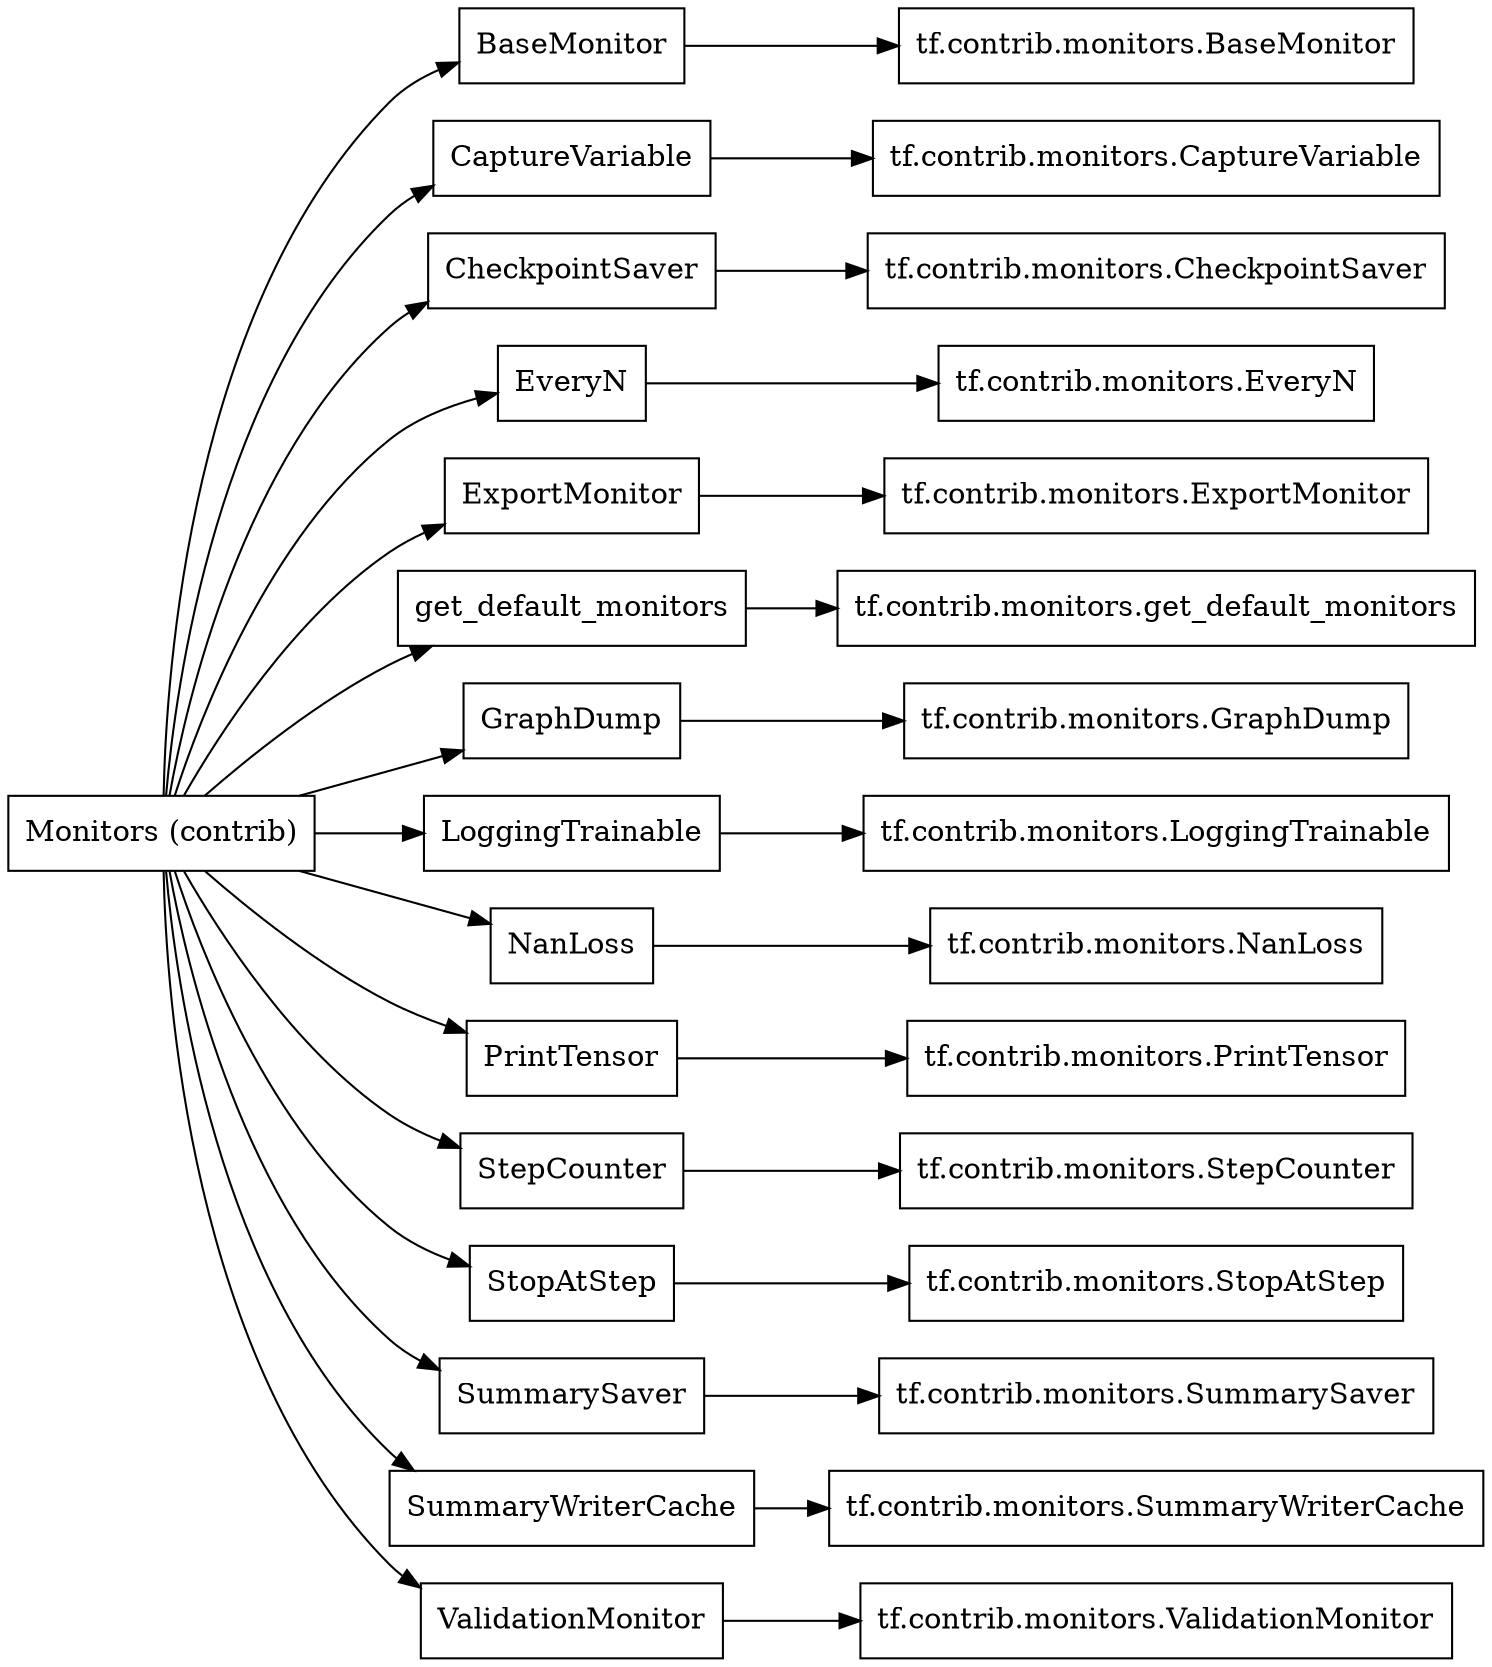 digraph "Monitors (contrib)"{
rankdir="LR"
node [shape="box"]
		"Monitors (contrib)" -> "BaseMonitor" -> "tf.contrib.monitors.BaseMonitor";
		"Monitors (contrib)" -> "CaptureVariable" -> "tf.contrib.monitors.CaptureVariable";
		"Monitors (contrib)" -> "CheckpointSaver" -> "tf.contrib.monitors.CheckpointSaver";
		"Monitors (contrib)" -> "EveryN" -> "tf.contrib.monitors.EveryN";
		"Monitors (contrib)" -> "ExportMonitor" -> "tf.contrib.monitors.ExportMonitor";
		"Monitors (contrib)" -> "get_default_monitors" -> "tf.contrib.monitors.get_default_monitors";
		"Monitors (contrib)" -> "GraphDump" -> "tf.contrib.monitors.GraphDump";
		"Monitors (contrib)" -> "LoggingTrainable" -> "tf.contrib.monitors.LoggingTrainable";
		"Monitors (contrib)" -> "NanLoss" -> "tf.contrib.monitors.NanLoss";
		"Monitors (contrib)" -> "PrintTensor" -> "tf.contrib.monitors.PrintTensor";
		"Monitors (contrib)" -> "StepCounter" -> "tf.contrib.monitors.StepCounter";
		"Monitors (contrib)" -> "StopAtStep" -> "tf.contrib.monitors.StopAtStep";
		"Monitors (contrib)" -> "SummarySaver" -> "tf.contrib.monitors.SummarySaver";
		"Monitors (contrib)" -> "SummaryWriterCache" -> "tf.contrib.monitors.SummaryWriterCache";
		"Monitors (contrib)" -> "ValidationMonitor" -> "tf.contrib.monitors.ValidationMonitor";
}
